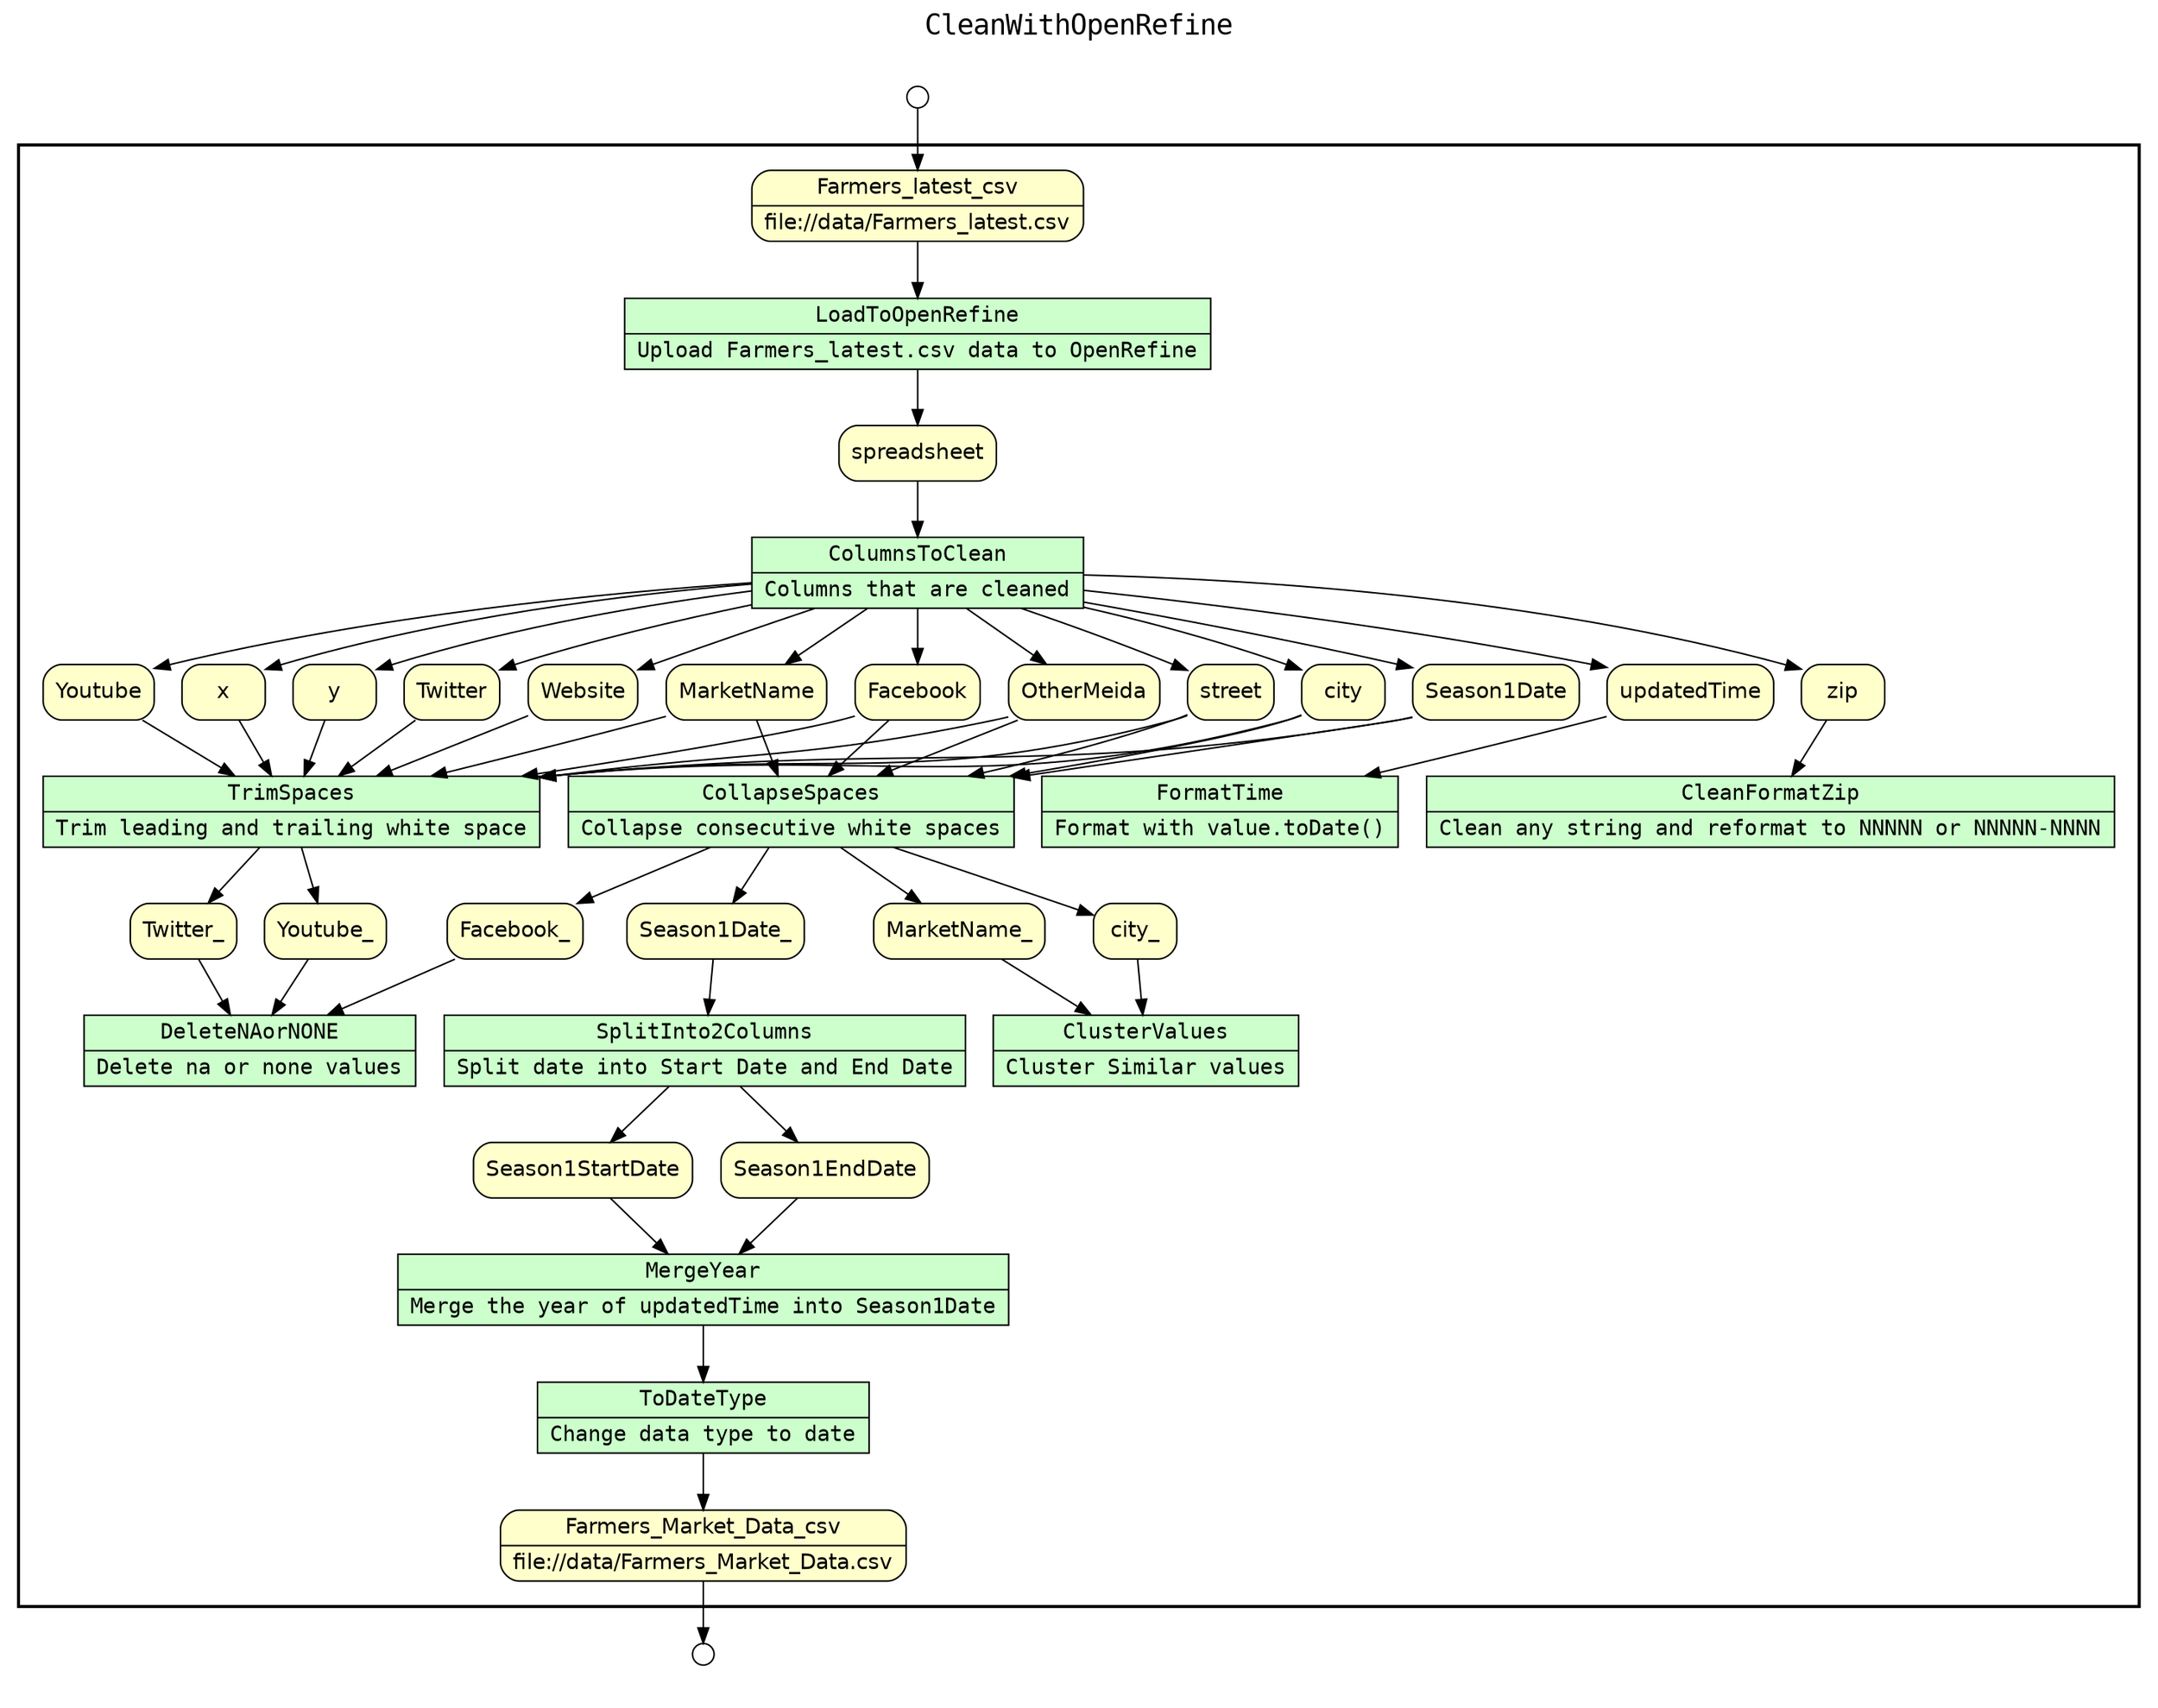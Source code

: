 digraph Workflow {
rankdir=TB
fontname=Courier; fontsize=18; labelloc=t
label=CleanWithOpenRefine
subgraph cluster_workflow_box_outer { label=""; color=black; penwidth=2
subgraph cluster_workflow_box_inner { label=""; color=white
node[shape=box style=filled fillcolor="#CCFFCC" peripheries=1 fontname=Courier]
LoadToOpenRefine [shape=record rankdir=LR label="{<f0> LoadToOpenRefine |<f1> Upload Farmers_latest.csv data to OpenRefine}"];
ColumnsToClean [shape=record rankdir=LR label="{<f0> ColumnsToClean |<f1> Columns that are cleaned}"];
TrimSpaces [shape=record rankdir=LR label="{<f0> TrimSpaces |<f1> Trim leading and trailing white space}"];
CollapseSpaces [shape=record rankdir=LR label="{<f0> CollapseSpaces |<f1> Collapse consecutive white spaces}"];
FormatTime [shape=record rankdir=LR label="{<f0> FormatTime |<f1> Format with value.toDate()}"];
ClusterValues [shape=record rankdir=LR label="{<f0> ClusterValues |<f1> Cluster Similar values}"];
DeleteNAorNONE [shape=record rankdir=LR label="{<f0> DeleteNAorNONE |<f1> Delete na or none values}"];
SplitInto2Columns [shape=record rankdir=LR label="{<f0> SplitInto2Columns |<f1> Split date into Start Date and End Date}"];
CleanFormatZip [shape=record rankdir=LR label="{<f0> CleanFormatZip |<f1> Clean any string and reformat to NNNNN or NNNNN-NNNN}"];
MergeYear [shape=record rankdir=LR label="{<f0> MergeYear |<f1> Merge the year of updatedTime into Season1Date}"];
ToDateType [shape=record rankdir=LR label="{<f0> ToDateType |<f1> Change data type to date}"];
node[shape=box style="rounded,filled" fillcolor="#FFFFCC" peripheries=1 fontname=Helvetica]
Farmers_latest_csv [shape=record rankdir=LR label="{<f0> Farmers_latest_csv |<f1> file\://data/Farmers_latest.csv}"];
spreadsheet
MarketName
Facebook
Twitter
Website
Youtube
OtherMeida
street
city
Season1Date
x
y
updatedTime
MarketName_
city_
Facebook_
Twitter_
Youtube_
Season1Date_
zip
Season1StartDate
Season1EndDate
Farmers_Market_Data_csv [shape=record rankdir=LR label="{<f0> Farmers_Market_Data_csv |<f1> file\://data/Farmers_Market_Data.csv}"];
node[shape=box style="rounded,filled" fillcolor="#FCFCFC" peripheries=1 fontname=Helvetica]
LoadToOpenRefine -> spreadsheet
Farmers_latest_csv -> LoadToOpenRefine
ColumnsToClean -> MarketName
ColumnsToClean -> Facebook
ColumnsToClean -> Twitter
ColumnsToClean -> Website
ColumnsToClean -> Youtube
ColumnsToClean -> OtherMeida
ColumnsToClean -> street
ColumnsToClean -> city
ColumnsToClean -> x
ColumnsToClean -> y
ColumnsToClean -> Season1Date
ColumnsToClean -> zip
ColumnsToClean -> updatedTime
spreadsheet -> ColumnsToClean
TrimSpaces -> Twitter_
TrimSpaces -> Youtube_
MarketName -> TrimSpaces
Facebook -> TrimSpaces
Twitter -> TrimSpaces
Website -> TrimSpaces
Youtube -> TrimSpaces
OtherMeida -> TrimSpaces
street -> TrimSpaces
city -> TrimSpaces
Season1Date -> TrimSpaces
x -> TrimSpaces
y -> TrimSpaces
CollapseSpaces -> MarketName_
CollapseSpaces -> city_
CollapseSpaces -> Facebook_
CollapseSpaces -> Season1Date_
MarketName -> CollapseSpaces
Facebook -> CollapseSpaces
OtherMeida -> CollapseSpaces
street -> CollapseSpaces
city -> CollapseSpaces
Season1Date -> CollapseSpaces
updatedTime -> FormatTime
MarketName_ -> ClusterValues
city_ -> ClusterValues
Facebook_ -> DeleteNAorNONE
Twitter_ -> DeleteNAorNONE
Youtube_ -> DeleteNAorNONE
SplitInto2Columns -> Season1StartDate
SplitInto2Columns -> Season1EndDate
Season1Date_ -> SplitInto2Columns
zip -> CleanFormatZip
Season1StartDate -> MergeYear
Season1EndDate -> MergeYear
ToDateType -> Farmers_Market_Data_csv
MergeYear -> ToDateType
}}
subgraph cluster_input_ports_group_outer { label=""; color=white
subgraph cluster_input_ports_group_inner { label=""; color=white
node[shape=circle style="rounded,filled" fillcolor="#FFFFFF" peripheries=1 fontname=Helvetica width=0.2]
Farmers_latest_csv_input_port [label=""]
}}
subgraph cluster_output_ports_group_outer { label=""; color=white
subgraph cluster_output_ports_group_inner { label=""; color=white
node[shape=circle style="rounded,filled" fillcolor="#FFFFFF" peripheries=1 fontname=Helvetica width=0.2]
Farmers_Market_Data_csv_output_port [label=""]
}}
Farmers_latest_csv_input_port -> Farmers_latest_csv
Farmers_Market_Data_csv -> Farmers_Market_Data_csv_output_port
}
